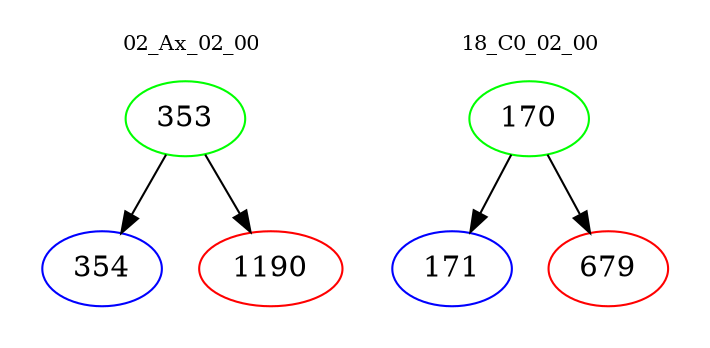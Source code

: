 digraph{
subgraph cluster_0 {
color = white
label = "02_Ax_02_00";
fontsize=10;
T0_353 [label="353", color="green"]
T0_353 -> T0_354 [color="black"]
T0_354 [label="354", color="blue"]
T0_353 -> T0_1190 [color="black"]
T0_1190 [label="1190", color="red"]
}
subgraph cluster_1 {
color = white
label = "18_C0_02_00";
fontsize=10;
T1_170 [label="170", color="green"]
T1_170 -> T1_171 [color="black"]
T1_171 [label="171", color="blue"]
T1_170 -> T1_679 [color="black"]
T1_679 [label="679", color="red"]
}
}
